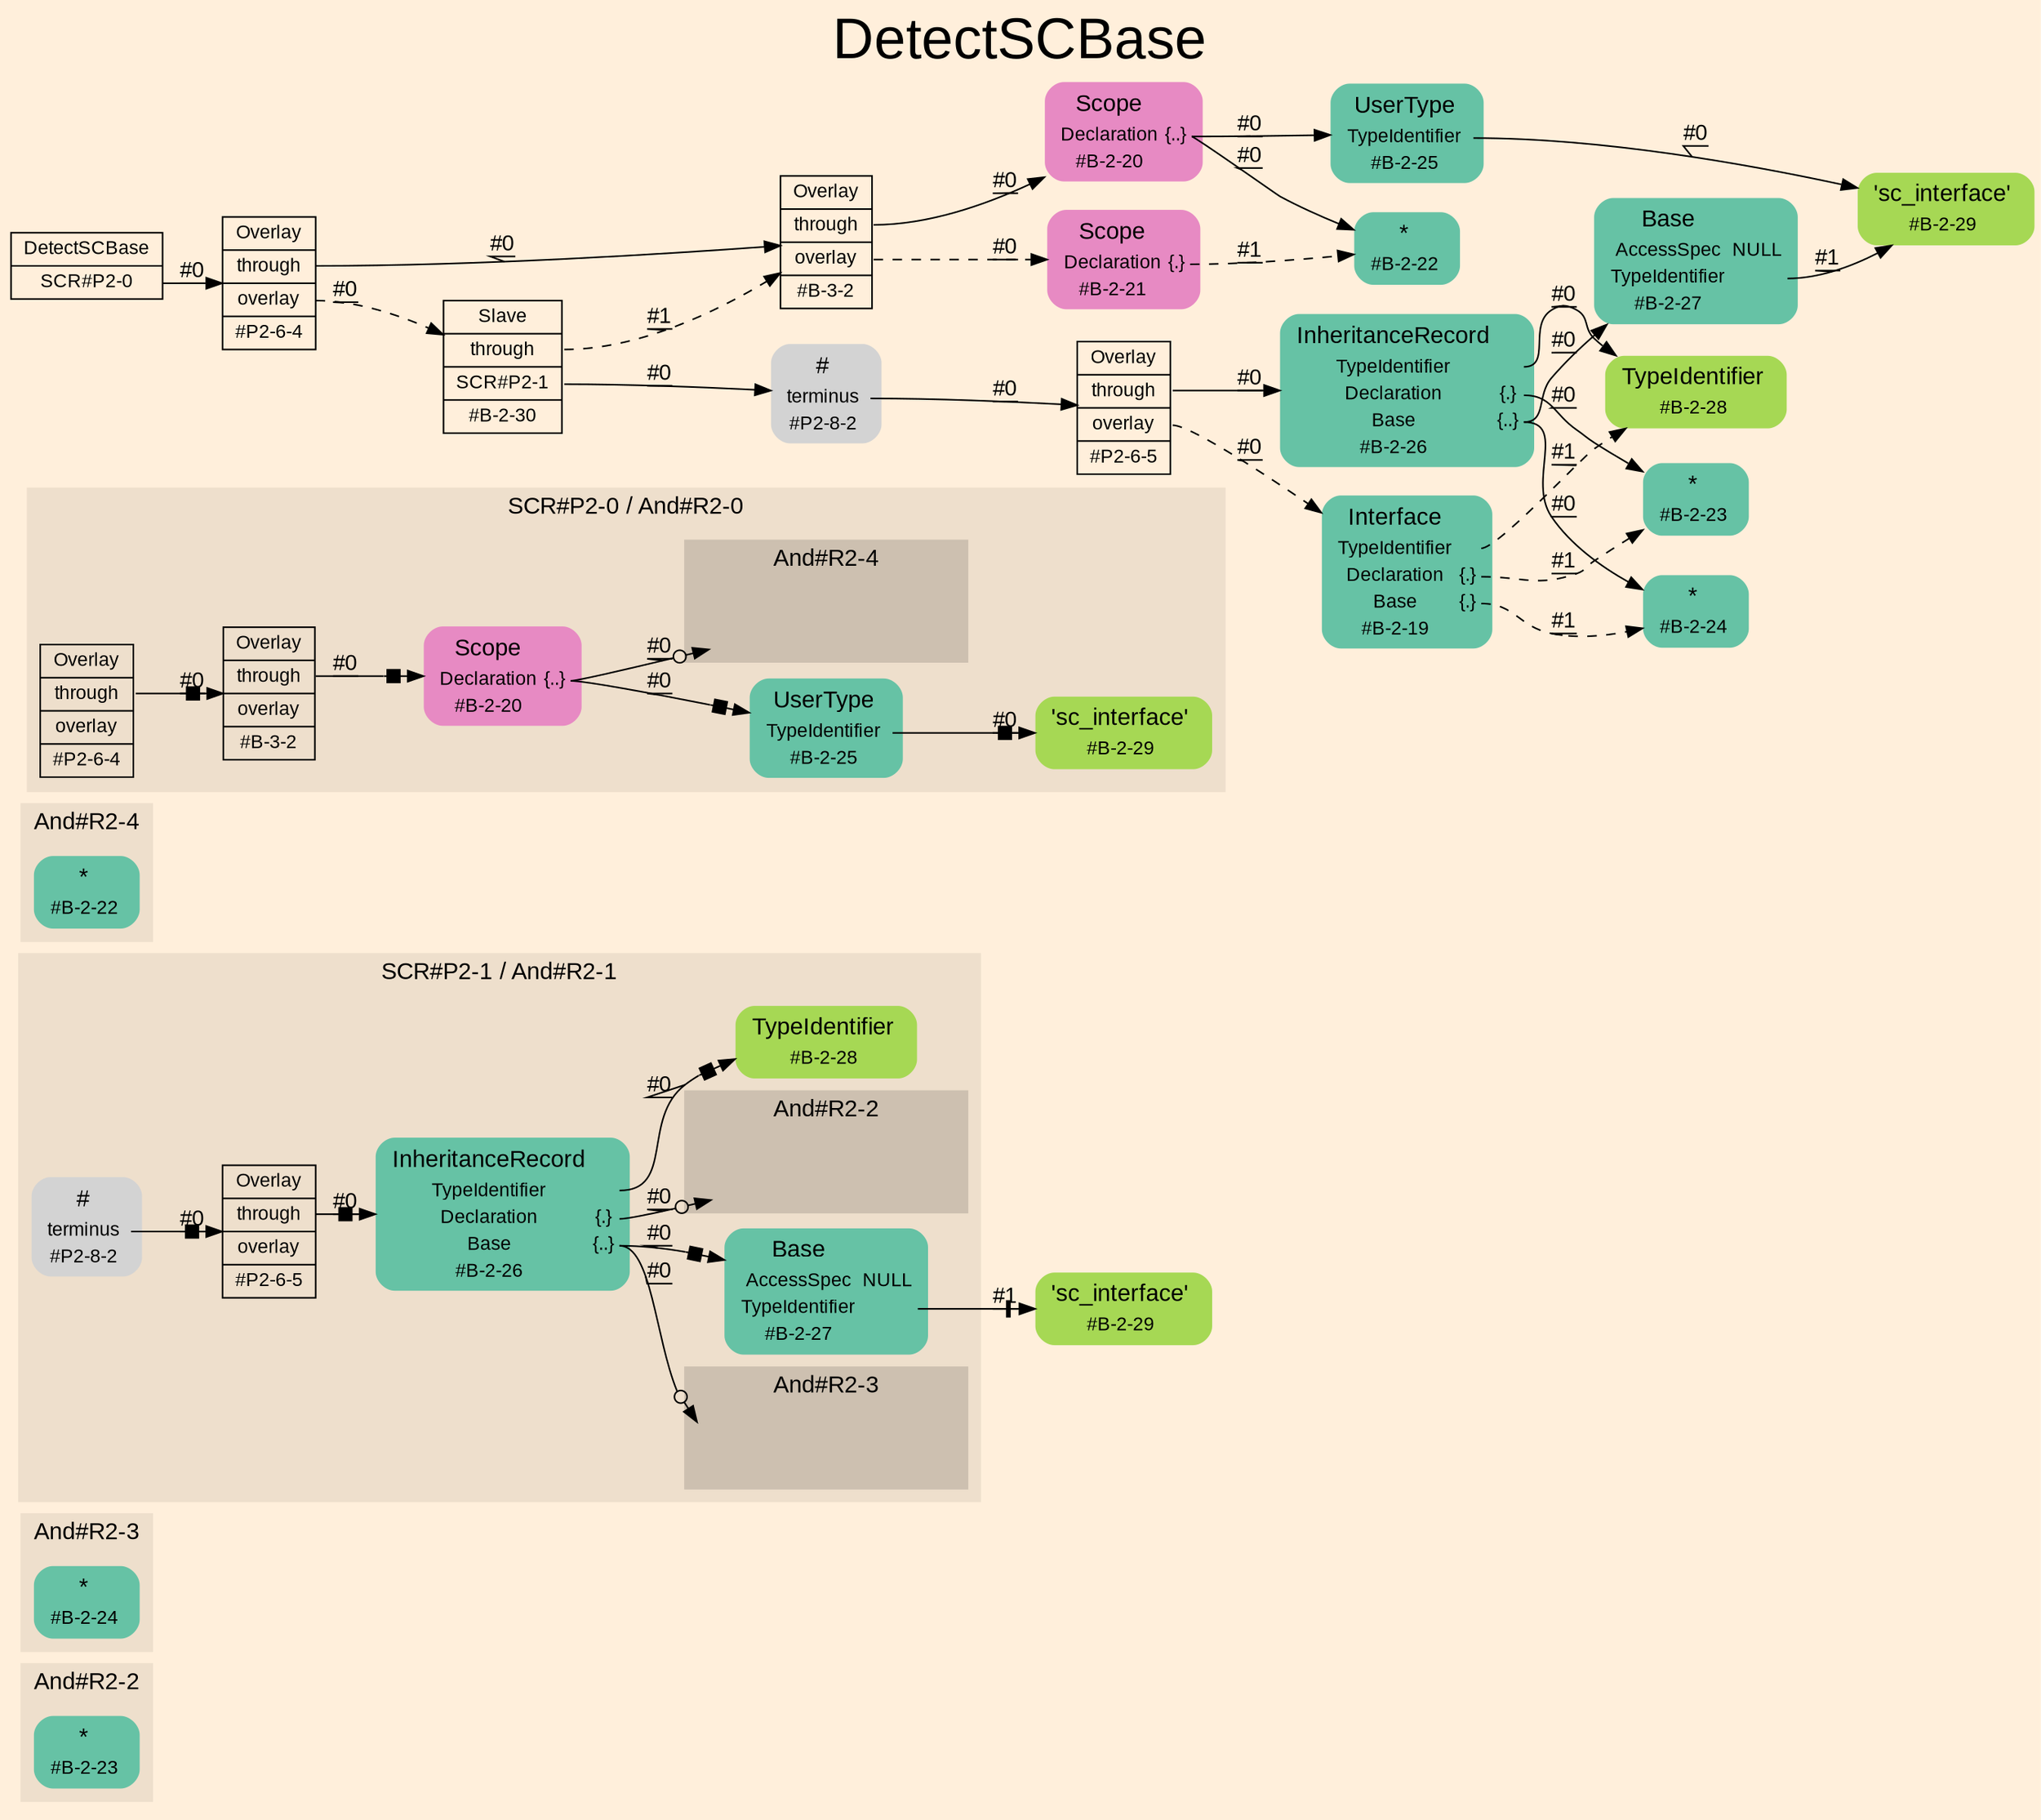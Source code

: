 digraph "DetectSCBase" {
label = "DetectSCBase"
labelloc = t
fontsize = "36"
graph [
    rankdir = "LR"
    ranksep = 0.3
    bgcolor = antiquewhite1
    color = black
    fontcolor = black
    fontname = "Arial"
];
node [
    fontname = "Arial"
];
edge [
    fontname = "Arial"
];

// -------------------- figure And#R2-2 --------------------
subgraph "clusterAnd#R2-2" {
    label = "And#R2-2"
    style = "filled"
    color = antiquewhite2
    fontsize = "15"
    "And#R2-2 / #B-2-23" [
        shape = "plaintext"
        fillcolor = "/set28/1"
        label = <<TABLE BORDER="0" CELLBORDER="0" CELLSPACING="0">
         <TR><TD><FONT POINT-SIZE="15.0">*</FONT></TD><TD></TD></TR>
         <TR><TD>#B-2-23</TD><TD PORT="port0"></TD></TR>
        </TABLE>>
        style = "rounded,filled"
        fontsize = "12"
    ];
    
}


// -------------------- figure And#R2-3 --------------------
subgraph "clusterAnd#R2-3" {
    label = "And#R2-3"
    style = "filled"
    color = antiquewhite2
    fontsize = "15"
    "And#R2-3 / #B-2-24" [
        shape = "plaintext"
        fillcolor = "/set28/1"
        label = <<TABLE BORDER="0" CELLBORDER="0" CELLSPACING="0">
         <TR><TD><FONT POINT-SIZE="15.0">*</FONT></TD><TD></TD></TR>
         <TR><TD>#B-2-24</TD><TD PORT="port0"></TD></TR>
        </TABLE>>
        style = "rounded,filled"
        fontsize = "12"
    ];
    
}


// -------------------- figure And#R2-1 --------------------
"And#R2-1 / #B-2-29" [
    shape = "plaintext"
    fillcolor = "/set28/5"
    label = <<TABLE BORDER="0" CELLBORDER="0" CELLSPACING="0">
     <TR><TD><FONT POINT-SIZE="15.0">'sc_interface'</FONT></TD><TD></TD></TR>
     <TR><TD>#B-2-29</TD><TD PORT="port0"></TD></TR>
    </TABLE>>
    style = "rounded,filled"
    fontsize = "12"
];

subgraph "clusterAnd#R2-1" {
    label = "SCR#P2-1 / And#R2-1"
    style = "filled"
    color = antiquewhite2
    fontsize = "15"
    "And#R2-1 / #B-2-26" [
        shape = "plaintext"
        fillcolor = "/set28/1"
        label = <<TABLE BORDER="0" CELLBORDER="0" CELLSPACING="0">
         <TR><TD><FONT POINT-SIZE="15.0">InheritanceRecord</FONT></TD><TD></TD></TR>
         <TR><TD>TypeIdentifier</TD><TD PORT="port0"></TD></TR>
         <TR><TD>Declaration</TD><TD PORT="port1">{.}</TD></TR>
         <TR><TD>Base</TD><TD PORT="port2">{..}</TD></TR>
         <TR><TD>#B-2-26</TD><TD PORT="port3"></TD></TR>
        </TABLE>>
        style = "rounded,filled"
        fontsize = "12"
    ];
    
    "And#R2-1 / #B-2-28" [
        shape = "plaintext"
        fillcolor = "/set28/5"
        label = <<TABLE BORDER="0" CELLBORDER="0" CELLSPACING="0">
         <TR><TD><FONT POINT-SIZE="15.0">TypeIdentifier</FONT></TD><TD></TD></TR>
         <TR><TD>#B-2-28</TD><TD PORT="port0"></TD></TR>
        </TABLE>>
        style = "rounded,filled"
        fontsize = "12"
    ];
    
    "And#R2-1 / #P2-8-2" [
        shape = "plaintext"
        label = <<TABLE BORDER="0" CELLBORDER="0" CELLSPACING="0">
         <TR><TD><FONT POINT-SIZE="15.0">#</FONT></TD><TD></TD></TR>
         <TR><TD>terminus</TD><TD PORT="port0"></TD></TR>
         <TR><TD>#P2-8-2</TD><TD PORT="port1"></TD></TR>
        </TABLE>>
        style = "rounded,filled"
        fontsize = "12"
    ];
    
    "And#R2-1 / #P2-6-5" [
        shape = "record"
        fillcolor = antiquewhite2
        label = "<fixed> Overlay | <port0> through | <port1> overlay | <port2> #P2-6-5"
        style = "filled"
        fontsize = "12"
        color = black
        fontcolor = black
    ];
    
    "And#R2-1 / #B-2-27" [
        shape = "plaintext"
        fillcolor = "/set28/1"
        label = <<TABLE BORDER="0" CELLBORDER="0" CELLSPACING="0">
         <TR><TD><FONT POINT-SIZE="15.0">Base</FONT></TD><TD></TD></TR>
         <TR><TD>AccessSpec</TD><TD PORT="port0">NULL</TD></TR>
         <TR><TD>TypeIdentifier</TD><TD PORT="port1"></TD></TR>
         <TR><TD>#B-2-27</TD><TD PORT="port2"></TD></TR>
        </TABLE>>
        style = "rounded,filled"
        fontsize = "12"
    ];
    
    subgraph "clusterAnd#R2-1 / And#R2-3" {
        label = "And#R2-3"
        style = "filled"
        color = antiquewhite3
        fontsize = "15"
        "And#R2-1 / #0 / #B-2-24" [
            shape = "none"
            style = "invisible"
        ];
        
    }
    
    subgraph "clusterAnd#R2-1 / And#R2-2" {
        label = "And#R2-2"
        style = "filled"
        color = antiquewhite3
        fontsize = "15"
        "And#R2-1 / #0 / #B-2-23" [
            shape = "none"
            style = "invisible"
        ];
        
    }
    
}


// -------------------- figure And#R2-4 --------------------
subgraph "clusterAnd#R2-4" {
    label = "And#R2-4"
    style = "filled"
    color = antiquewhite2
    fontsize = "15"
    "And#R2-4 / #B-2-22" [
        shape = "plaintext"
        fillcolor = "/set28/1"
        label = <<TABLE BORDER="0" CELLBORDER="0" CELLSPACING="0">
         <TR><TD><FONT POINT-SIZE="15.0">*</FONT></TD><TD></TD></TR>
         <TR><TD>#B-2-22</TD><TD PORT="port0"></TD></TR>
        </TABLE>>
        style = "rounded,filled"
        fontsize = "12"
    ];
    
}


// -------------------- figure And#R2-0 --------------------
subgraph "clusterAnd#R2-0" {
    label = "SCR#P2-0 / And#R2-0"
    style = "filled"
    color = antiquewhite2
    fontsize = "15"
    "And#R2-0 / #B-2-20" [
        shape = "plaintext"
        fillcolor = "/set28/4"
        label = <<TABLE BORDER="0" CELLBORDER="0" CELLSPACING="0">
         <TR><TD><FONT POINT-SIZE="15.0">Scope</FONT></TD><TD></TD></TR>
         <TR><TD>Declaration</TD><TD PORT="port0">{..}</TD></TR>
         <TR><TD>#B-2-20</TD><TD PORT="port1"></TD></TR>
        </TABLE>>
        style = "rounded,filled"
        fontsize = "12"
    ];
    
    "And#R2-0 / #B-2-25" [
        shape = "plaintext"
        fillcolor = "/set28/1"
        label = <<TABLE BORDER="0" CELLBORDER="0" CELLSPACING="0">
         <TR><TD><FONT POINT-SIZE="15.0">UserType</FONT></TD><TD></TD></TR>
         <TR><TD>TypeIdentifier</TD><TD PORT="port0"></TD></TR>
         <TR><TD>#B-2-25</TD><TD PORT="port1"></TD></TR>
        </TABLE>>
        style = "rounded,filled"
        fontsize = "12"
    ];
    
    "And#R2-0 / #B-2-29" [
        shape = "plaintext"
        fillcolor = "/set28/5"
        label = <<TABLE BORDER="0" CELLBORDER="0" CELLSPACING="0">
         <TR><TD><FONT POINT-SIZE="15.0">'sc_interface'</FONT></TD><TD></TD></TR>
         <TR><TD>#B-2-29</TD><TD PORT="port0"></TD></TR>
        </TABLE>>
        style = "rounded,filled"
        fontsize = "12"
    ];
    
    "And#R2-0 / #B-3-2" [
        shape = "record"
        fillcolor = antiquewhite2
        label = "<fixed> Overlay | <port0> through | <port1> overlay | <port2> #B-3-2"
        style = "filled"
        fontsize = "12"
        color = black
        fontcolor = black
    ];
    
    "And#R2-0 / #P2-6-4" [
        shape = "record"
        fillcolor = antiquewhite2
        label = "<fixed> Overlay | <port0> through | <port1> overlay | <port2> #P2-6-4"
        style = "filled"
        fontsize = "12"
        color = black
        fontcolor = black
    ];
    
    subgraph "clusterAnd#R2-0 / And#R2-4" {
        label = "And#R2-4"
        style = "filled"
        color = antiquewhite3
        fontsize = "15"
        "And#R2-0 / #0 / #B-2-22" [
            shape = "none"
            style = "invisible"
        ];
        
    }
    
}


// -------------------- transformation figure --------------------
"CR#P2-0" [
    shape = "record"
    fillcolor = antiquewhite1
    label = "<fixed> DetectSCBase | <port0> SCR#P2-0"
    style = "filled"
    fontsize = "12"
    color = black
    fontcolor = black
];

"#P2-6-4" [
    shape = "record"
    fillcolor = antiquewhite1
    label = "<fixed> Overlay | <port0> through | <port1> overlay | <port2> #P2-6-4"
    style = "filled"
    fontsize = "12"
    color = black
    fontcolor = black
];

"#B-3-2" [
    shape = "record"
    fillcolor = antiquewhite1
    label = "<fixed> Overlay | <port0> through | <port1> overlay | <port2> #B-3-2"
    style = "filled"
    fontsize = "12"
    color = black
    fontcolor = black
];

"#B-2-20" [
    shape = "plaintext"
    fillcolor = "/set28/4"
    label = <<TABLE BORDER="0" CELLBORDER="0" CELLSPACING="0">
     <TR><TD><FONT POINT-SIZE="15.0">Scope</FONT></TD><TD></TD></TR>
     <TR><TD>Declaration</TD><TD PORT="port0">{..}</TD></TR>
     <TR><TD>#B-2-20</TD><TD PORT="port1"></TD></TR>
    </TABLE>>
    style = "rounded,filled"
    fontsize = "12"
];

"#B-2-22" [
    shape = "plaintext"
    fillcolor = "/set28/1"
    label = <<TABLE BORDER="0" CELLBORDER="0" CELLSPACING="0">
     <TR><TD><FONT POINT-SIZE="15.0">*</FONT></TD><TD></TD></TR>
     <TR><TD>#B-2-22</TD><TD PORT="port0"></TD></TR>
    </TABLE>>
    style = "rounded,filled"
    fontsize = "12"
];

"#B-2-25" [
    shape = "plaintext"
    fillcolor = "/set28/1"
    label = <<TABLE BORDER="0" CELLBORDER="0" CELLSPACING="0">
     <TR><TD><FONT POINT-SIZE="15.0">UserType</FONT></TD><TD></TD></TR>
     <TR><TD>TypeIdentifier</TD><TD PORT="port0"></TD></TR>
     <TR><TD>#B-2-25</TD><TD PORT="port1"></TD></TR>
    </TABLE>>
    style = "rounded,filled"
    fontsize = "12"
];

"#B-2-29" [
    shape = "plaintext"
    fillcolor = "/set28/5"
    label = <<TABLE BORDER="0" CELLBORDER="0" CELLSPACING="0">
     <TR><TD><FONT POINT-SIZE="15.0">'sc_interface'</FONT></TD><TD></TD></TR>
     <TR><TD>#B-2-29</TD><TD PORT="port0"></TD></TR>
    </TABLE>>
    style = "rounded,filled"
    fontsize = "12"
];

"#B-2-21" [
    shape = "plaintext"
    fillcolor = "/set28/4"
    label = <<TABLE BORDER="0" CELLBORDER="0" CELLSPACING="0">
     <TR><TD><FONT POINT-SIZE="15.0">Scope</FONT></TD><TD></TD></TR>
     <TR><TD>Declaration</TD><TD PORT="port0">{.}</TD></TR>
     <TR><TD>#B-2-21</TD><TD PORT="port1"></TD></TR>
    </TABLE>>
    style = "rounded,filled"
    fontsize = "12"
];

"#B-2-30" [
    shape = "record"
    fillcolor = antiquewhite1
    label = "<fixed> Slave | <port0> through | <port1> SCR#P2-1 | <port2> #B-2-30"
    style = "filled"
    fontsize = "12"
    color = black
    fontcolor = black
];

"#P2-8-2" [
    shape = "plaintext"
    label = <<TABLE BORDER="0" CELLBORDER="0" CELLSPACING="0">
     <TR><TD><FONT POINT-SIZE="15.0">#</FONT></TD><TD></TD></TR>
     <TR><TD>terminus</TD><TD PORT="port0"></TD></TR>
     <TR><TD>#P2-8-2</TD><TD PORT="port1"></TD></TR>
    </TABLE>>
    style = "rounded,filled"
    fontsize = "12"
];

"#P2-6-5" [
    shape = "record"
    fillcolor = antiquewhite1
    label = "<fixed> Overlay | <port0> through | <port1> overlay | <port2> #P2-6-5"
    style = "filled"
    fontsize = "12"
    color = black
    fontcolor = black
];

"#B-2-26" [
    shape = "plaintext"
    fillcolor = "/set28/1"
    label = <<TABLE BORDER="0" CELLBORDER="0" CELLSPACING="0">
     <TR><TD><FONT POINT-SIZE="15.0">InheritanceRecord</FONT></TD><TD></TD></TR>
     <TR><TD>TypeIdentifier</TD><TD PORT="port0"></TD></TR>
     <TR><TD>Declaration</TD><TD PORT="port1">{.}</TD></TR>
     <TR><TD>Base</TD><TD PORT="port2">{..}</TD></TR>
     <TR><TD>#B-2-26</TD><TD PORT="port3"></TD></TR>
    </TABLE>>
    style = "rounded,filled"
    fontsize = "12"
];

"#B-2-28" [
    shape = "plaintext"
    fillcolor = "/set28/5"
    label = <<TABLE BORDER="0" CELLBORDER="0" CELLSPACING="0">
     <TR><TD><FONT POINT-SIZE="15.0">TypeIdentifier</FONT></TD><TD></TD></TR>
     <TR><TD>#B-2-28</TD><TD PORT="port0"></TD></TR>
    </TABLE>>
    style = "rounded,filled"
    fontsize = "12"
];

"#B-2-23" [
    shape = "plaintext"
    fillcolor = "/set28/1"
    label = <<TABLE BORDER="0" CELLBORDER="0" CELLSPACING="0">
     <TR><TD><FONT POINT-SIZE="15.0">*</FONT></TD><TD></TD></TR>
     <TR><TD>#B-2-23</TD><TD PORT="port0"></TD></TR>
    </TABLE>>
    style = "rounded,filled"
    fontsize = "12"
];

"#B-2-24" [
    shape = "plaintext"
    fillcolor = "/set28/1"
    label = <<TABLE BORDER="0" CELLBORDER="0" CELLSPACING="0">
     <TR><TD><FONT POINT-SIZE="15.0">*</FONT></TD><TD></TD></TR>
     <TR><TD>#B-2-24</TD><TD PORT="port0"></TD></TR>
    </TABLE>>
    style = "rounded,filled"
    fontsize = "12"
];

"#B-2-27" [
    shape = "plaintext"
    fillcolor = "/set28/1"
    label = <<TABLE BORDER="0" CELLBORDER="0" CELLSPACING="0">
     <TR><TD><FONT POINT-SIZE="15.0">Base</FONT></TD><TD></TD></TR>
     <TR><TD>AccessSpec</TD><TD PORT="port0">NULL</TD></TR>
     <TR><TD>TypeIdentifier</TD><TD PORT="port1"></TD></TR>
     <TR><TD>#B-2-27</TD><TD PORT="port2"></TD></TR>
    </TABLE>>
    style = "rounded,filled"
    fontsize = "12"
];

"#B-2-19" [
    shape = "plaintext"
    fillcolor = "/set28/1"
    label = <<TABLE BORDER="0" CELLBORDER="0" CELLSPACING="0">
     <TR><TD><FONT POINT-SIZE="15.0">Interface</FONT></TD><TD></TD></TR>
     <TR><TD>TypeIdentifier</TD><TD PORT="port0"></TD></TR>
     <TR><TD>Declaration</TD><TD PORT="port1">{.}</TD></TR>
     <TR><TD>Base</TD><TD PORT="port2">{.}</TD></TR>
     <TR><TD>#B-2-19</TD><TD PORT="port3"></TD></TR>
    </TABLE>>
    style = "rounded,filled"
    fontsize = "12"
];


// -------------------- links --------------------
// links for block CR#P2-0
"CR#P2-0":port0 -> "#P2-6-4" [
    label = "#0"
    decorate = true
    color = black
    fontcolor = black
];

// links for block #P2-6-4
"#P2-6-4":port0 -> "#B-3-2" [
    label = "#0"
    decorate = true
    color = black
    fontcolor = black
];

"#P2-6-4":port1 -> "#B-2-30" [
    style="dashed"
    label = "#0"
    decorate = true
    color = black
    fontcolor = black
];

// links for block #B-3-2
"#B-3-2":port0 -> "#B-2-20" [
    label = "#0"
    decorate = true
    color = black
    fontcolor = black
];

"#B-3-2":port1 -> "#B-2-21" [
    style="dashed"
    label = "#0"
    decorate = true
    color = black
    fontcolor = black
];

// links for block #B-2-20
"#B-2-20":port0 -> "#B-2-22" [
    label = "#0"
    decorate = true
    color = black
    fontcolor = black
];

"#B-2-20":port0 -> "#B-2-25" [
    label = "#0"
    decorate = true
    color = black
    fontcolor = black
];

// links for block #B-2-22
// links for block #B-2-25
"#B-2-25":port0 -> "#B-2-29" [
    label = "#0"
    decorate = true
    color = black
    fontcolor = black
];

// links for block #B-2-29
// links for block #B-2-21
"#B-2-21":port0 -> "#B-2-22" [
    style="dashed"
    label = "#1"
    decorate = true
    color = black
    fontcolor = black
];

// links for block #B-2-30
"#B-2-30":port0 -> "#B-3-2" [
    style="dashed"
    label = "#1"
    decorate = true
    color = black
    fontcolor = black
];

"#B-2-30":port1 -> "#P2-8-2" [
    label = "#0"
    decorate = true
    color = black
    fontcolor = black
];

// links for block #P2-8-2
"#P2-8-2":port0 -> "#P2-6-5" [
    label = "#0"
    decorate = true
    color = black
    fontcolor = black
];

// links for block #P2-6-5
"#P2-6-5":port0 -> "#B-2-26" [
    label = "#0"
    decorate = true
    color = black
    fontcolor = black
];

"#P2-6-5":port1 -> "#B-2-19" [
    style="dashed"
    label = "#0"
    decorate = true
    color = black
    fontcolor = black
];

// links for block #B-2-26
"#B-2-26":port0 -> "#B-2-28" [
    label = "#0"
    decorate = true
    color = black
    fontcolor = black
];

"#B-2-26":port1 -> "#B-2-23" [
    label = "#0"
    decorate = true
    color = black
    fontcolor = black
];

"#B-2-26":port2 -> "#B-2-24" [
    label = "#0"
    decorate = true
    color = black
    fontcolor = black
];

"#B-2-26":port2 -> "#B-2-27" [
    label = "#0"
    decorate = true
    color = black
    fontcolor = black
];

// links for block #B-2-28
// links for block #B-2-23
// links for block #B-2-24
// links for block #B-2-27
"#B-2-27":port1 -> "#B-2-29" [
    label = "#1"
    decorate = true
    color = black
    fontcolor = black
];

// links for block #B-2-19
"#B-2-19":port0 -> "#B-2-28" [
    style="dashed"
    label = "#1"
    decorate = true
    color = black
    fontcolor = black
];

"#B-2-19":port1 -> "#B-2-23" [
    style="dashed"
    label = "#1"
    decorate = true
    color = black
    fontcolor = black
];

"#B-2-19":port2 -> "#B-2-24" [
    style="dashed"
    label = "#1"
    decorate = true
    color = black
    fontcolor = black
];

// links for block And#R2-0 / #B-2-20
"And#R2-0 / #B-2-20":port0 -> "And#R2-0 / #0 / #B-2-22" [
    arrowhead="normalnoneodot"
    label = "#0"
    decorate = true
    color = black
    fontcolor = black
];

"And#R2-0 / #B-2-20":port0 -> "And#R2-0 / #B-2-25" [
    arrowhead="normalnonebox"
    label = "#0"
    decorate = true
    color = black
    fontcolor = black
];

// links for block And#R2-0 / #B-2-25
"And#R2-0 / #B-2-25":port0 -> "And#R2-0 / #B-2-29" [
    arrowhead="normalnonebox"
    label = "#0"
    decorate = true
    color = black
    fontcolor = black
];

// links for block And#R2-0 / #B-2-29
// links for block And#R2-0 / #B-3-2
"And#R2-0 / #B-3-2":port0 -> "And#R2-0 / #B-2-20" [
    arrowhead="normalnonebox"
    label = "#0"
    decorate = true
    color = black
    fontcolor = black
];

// links for block And#R2-0 / #P2-6-4
"And#R2-0 / #P2-6-4":port0 -> "And#R2-0 / #B-3-2" [
    arrowhead="normalnonebox"
    label = "#0"
    decorate = true
    color = black
    fontcolor = black
];

// links for block And#R2-0 / #0 / #B-2-22
// links for block And#R2-4 / #B-2-22
// links for block And#R2-1 / #B-2-29
// links for block And#R2-1 / #B-2-26
"And#R2-1 / #B-2-26":port0 -> "And#R2-1 / #B-2-28" [
    arrowhead="normalnonebox"
    label = "#0"
    decorate = true
    color = black
    fontcolor = black
];

"And#R2-1 / #B-2-26":port1 -> "And#R2-1 / #0 / #B-2-23" [
    arrowhead="normalnoneodot"
    label = "#0"
    decorate = true
    color = black
    fontcolor = black
];

"And#R2-1 / #B-2-26":port2 -> "And#R2-1 / #0 / #B-2-24" [
    arrowhead="normalnoneodot"
    label = "#0"
    decorate = true
    color = black
    fontcolor = black
];

"And#R2-1 / #B-2-26":port2 -> "And#R2-1 / #B-2-27" [
    arrowhead="normalnonebox"
    label = "#0"
    decorate = true
    color = black
    fontcolor = black
];

// links for block And#R2-1 / #B-2-28
// links for block And#R2-1 / #P2-8-2
"And#R2-1 / #P2-8-2":port0 -> "And#R2-1 / #P2-6-5" [
    arrowhead="normalnonebox"
    label = "#0"
    decorate = true
    color = black
    fontcolor = black
];

// links for block And#R2-1 / #P2-6-5
"And#R2-1 / #P2-6-5":port0 -> "And#R2-1 / #B-2-26" [
    arrowhead="normalnonebox"
    label = "#0"
    decorate = true
    color = black
    fontcolor = black
];

// links for block And#R2-1 / #B-2-27
"And#R2-1 / #B-2-27":port1 -> "And#R2-1 / #B-2-29" [
    arrowhead="normalnonetee"
    label = "#1"
    decorate = true
    color = black
    fontcolor = black
];

// links for block And#R2-1 / #0 / #B-2-24
// links for block And#R2-1 / #0 / #B-2-23
// links for block And#R2-3 / #B-2-24
// links for block And#R2-2 / #B-2-23
}
